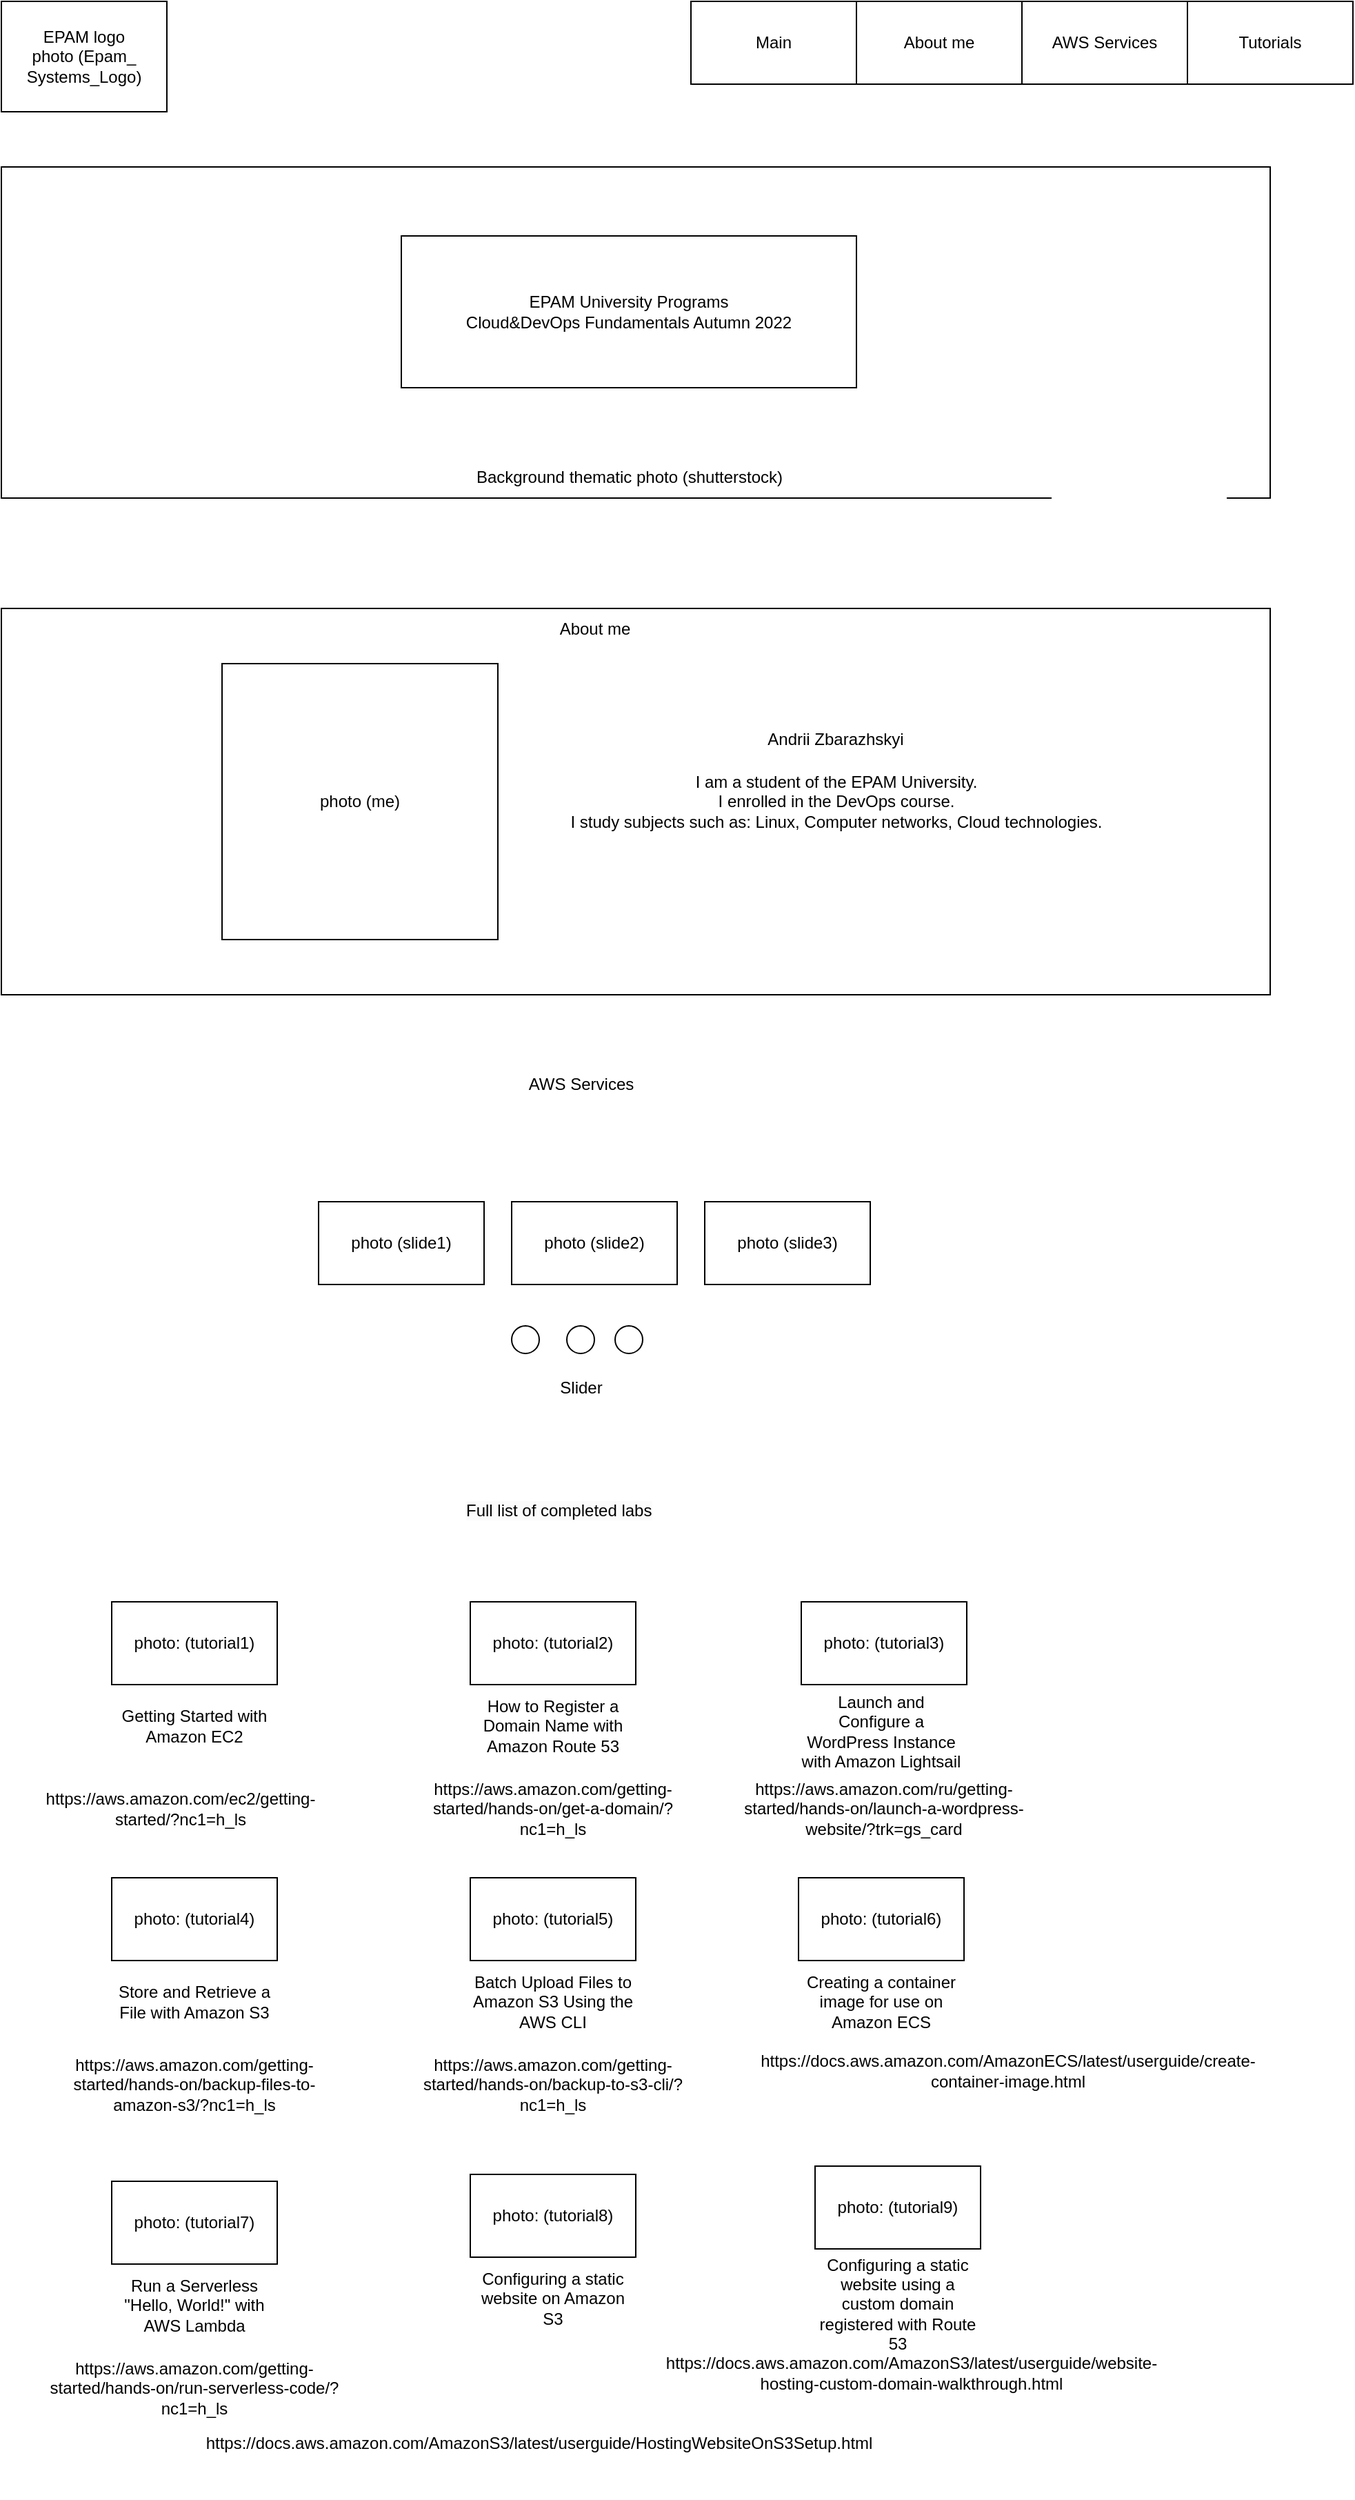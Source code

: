 <mxfile version="20.7.4" type="device"><diagram name="Page-1" id="CRggL2HkTTErNSHl3PP8"><mxGraphModel dx="1434" dy="764" grid="1" gridSize="10" guides="1" tooltips="1" connect="1" arrows="1" fold="1" page="1" pageScale="1" pageWidth="1100" pageHeight="850" math="0" shadow="0"><root><mxCell id="0"/><mxCell id="1" parent="0"/><mxCell id="V3dIh3iju_HQM5nRFX7_-26" value="photo (slide2)" style="rounded=0;whiteSpace=wrap;html=1;" parent="1" vertex="1"><mxGeometry x="490" y="870" width="120" height="60" as="geometry"/></mxCell><mxCell id="V3dIh3iju_HQM5nRFX7_-25" value="photo (slide3)" style="rounded=0;whiteSpace=wrap;html=1;" parent="1" vertex="1"><mxGeometry x="630" y="870" width="120" height="60" as="geometry"/></mxCell><mxCell id="V3dIh3iju_HQM5nRFX7_-21" value="" style="rounded=0;whiteSpace=wrap;html=1;" parent="1" vertex="1"><mxGeometry x="120" y="440" width="920" height="280" as="geometry"/></mxCell><mxCell id="V3dIh3iju_HQM5nRFX7_-2" value="photo (me)" style="whiteSpace=wrap;html=1;aspect=fixed;" parent="1" vertex="1"><mxGeometry x="280" y="480" width="200" height="200" as="geometry"/></mxCell><mxCell id="V3dIh3iju_HQM5nRFX7_-3" value="Andrii Zbarazhskyi" style="text;html=1;strokeColor=none;fillColor=none;align=center;verticalAlign=middle;whiteSpace=wrap;rounded=0;" parent="1" vertex="1"><mxGeometry x="660" y="520" width="130" height="30" as="geometry"/></mxCell><mxCell id="V3dIh3iju_HQM5nRFX7_-6" value="About me" style="text;html=1;align=center;verticalAlign=middle;resizable=0;points=[];autosize=1;strokeColor=none;fillColor=none;" parent="1" vertex="1"><mxGeometry x="515" y="440" width="70" height="30" as="geometry"/></mxCell><mxCell id="V3dIh3iju_HQM5nRFX7_-7" value="I am a student of the EPAM University.&lt;br&gt;I enrolled in the DevOps course.&lt;br&gt;I study subjects such as: Linux, Computer networks, Cloud technologies." style="text;html=1;align=center;verticalAlign=middle;resizable=0;points=[];autosize=1;strokeColor=none;fillColor=none;" parent="1" vertex="1"><mxGeometry x="520" y="550" width="410" height="60" as="geometry"/></mxCell><mxCell id="V3dIh3iju_HQM5nRFX7_-12" value="EPAM logo&lt;br&gt;&lt;span style=&quot;border-color: var(--border-color);&quot;&gt;photo&amp;nbsp;&lt;/span&gt;(Epam_&lt;br&gt;Systems_Logo)" style="rounded=0;whiteSpace=wrap;html=1;" parent="1" vertex="1"><mxGeometry x="120" width="120" height="80" as="geometry"/></mxCell><mxCell id="V3dIh3iju_HQM5nRFX7_-13" value="Main" style="rounded=0;whiteSpace=wrap;html=1;" parent="1" vertex="1"><mxGeometry x="620" width="120" height="60" as="geometry"/></mxCell><mxCell id="V3dIh3iju_HQM5nRFX7_-14" value="About me" style="rounded=0;whiteSpace=wrap;html=1;" parent="1" vertex="1"><mxGeometry x="740" width="120" height="60" as="geometry"/></mxCell><mxCell id="V3dIh3iju_HQM5nRFX7_-15" value="AWS Services" style="rounded=0;whiteSpace=wrap;html=1;" parent="1" vertex="1"><mxGeometry x="860" width="120" height="60" as="geometry"/></mxCell><mxCell id="V3dIh3iju_HQM5nRFX7_-16" value="Tutorials" style="rounded=0;whiteSpace=wrap;html=1;" parent="1" vertex="1"><mxGeometry x="980" width="120" height="60" as="geometry"/></mxCell><mxCell id="V3dIh3iju_HQM5nRFX7_-17" value="" style="rounded=0;whiteSpace=wrap;html=1;" parent="1" vertex="1"><mxGeometry x="120" y="120" width="920" height="240" as="geometry"/></mxCell><mxCell id="V3dIh3iju_HQM5nRFX7_-18" value="EPAM University Programs&lt;br&gt;Cloud&amp;amp;DevOps Fundamentals Autumn 2022" style="rounded=0;whiteSpace=wrap;html=1;" parent="1" vertex="1"><mxGeometry x="410" y="170" width="330" height="110" as="geometry"/></mxCell><mxCell id="V3dIh3iju_HQM5nRFX7_-19" value="&lt;span style=&quot;&quot;&gt;Background thematic photo (shutterstock)&lt;/span&gt;" style="text;html=1;align=center;verticalAlign=middle;resizable=0;points=[];autosize=1;strokeColor=none;fillColor=none;" parent="1" vertex="1"><mxGeometry x="450" y="330" width="250" height="30" as="geometry"/></mxCell><mxCell id="V3dIh3iju_HQM5nRFX7_-22" value="&lt;span style=&quot;&quot;&gt;AWS Services&lt;/span&gt;" style="text;html=1;align=center;verticalAlign=middle;resizable=0;points=[];autosize=1;strokeColor=none;fillColor=none;" parent="1" vertex="1"><mxGeometry x="490" y="770" width="100" height="30" as="geometry"/></mxCell><mxCell id="V3dIh3iju_HQM5nRFX7_-24" value="photo (slide1)" style="rounded=0;whiteSpace=wrap;html=1;" parent="1" vertex="1"><mxGeometry x="350" y="870" width="120" height="60" as="geometry"/></mxCell><mxCell id="V3dIh3iju_HQM5nRFX7_-27" value="" style="ellipse;whiteSpace=wrap;html=1;aspect=fixed;" parent="1" vertex="1"><mxGeometry x="490" y="960" width="20" height="20" as="geometry"/></mxCell><mxCell id="V3dIh3iju_HQM5nRFX7_-28" value="" style="ellipse;whiteSpace=wrap;html=1;aspect=fixed;" parent="1" vertex="1"><mxGeometry x="530" y="960" width="20" height="20" as="geometry"/></mxCell><mxCell id="V3dIh3iju_HQM5nRFX7_-29" value="" style="ellipse;whiteSpace=wrap;html=1;aspect=fixed;" parent="1" vertex="1"><mxGeometry x="565" y="960" width="20" height="20" as="geometry"/></mxCell><mxCell id="V3dIh3iju_HQM5nRFX7_-31" value="Slider" style="text;html=1;align=center;verticalAlign=middle;resizable=0;points=[];autosize=1;strokeColor=none;fillColor=none;" parent="1" vertex="1"><mxGeometry x="515" y="990" width="50" height="30" as="geometry"/></mxCell><mxCell id="V3dIh3iju_HQM5nRFX7_-32" value="&lt;span style=&quot;color: rgb(0, 0, 0); font-family: Helvetica; font-size: 12px; font-style: normal; font-variant-ligatures: normal; font-variant-caps: normal; font-weight: 400; letter-spacing: normal; orphans: 2; text-align: center; text-indent: 0px; text-transform: none; widows: 2; word-spacing: 0px; -webkit-text-stroke-width: 0px; background-color: rgb(251, 251, 251); text-decoration-thickness: initial; text-decoration-style: initial; text-decoration-color: initial; float: none; display: inline !important;&quot;&gt;Full list of completed labs&lt;/span&gt;" style="text;whiteSpace=wrap;html=1;" parent="1" vertex="1"><mxGeometry x="455" y="1080" width="170" height="40" as="geometry"/></mxCell><mxCell id="V3dIh3iju_HQM5nRFX7_-33" value="photo: (tutorial1)" style="rounded=0;whiteSpace=wrap;html=1;" parent="1" vertex="1"><mxGeometry x="200" y="1160" width="120" height="60" as="geometry"/></mxCell><mxCell id="N3pnINFOyrjhZpgDIFEE-2" value="Getting Started with Amazon EC2" style="text;html=1;strokeColor=none;fillColor=none;align=center;verticalAlign=middle;whiteSpace=wrap;rounded=0;" vertex="1" parent="1"><mxGeometry x="200" y="1225" width="120" height="50" as="geometry"/></mxCell><mxCell id="N3pnINFOyrjhZpgDIFEE-5" value="https://aws.amazon.com/ec2/getting-started/?nc1=h_ls" style="text;html=1;strokeColor=none;fillColor=none;align=center;verticalAlign=middle;whiteSpace=wrap;rounded=0;" vertex="1" parent="1"><mxGeometry x="140" y="1270" width="220" height="80" as="geometry"/></mxCell><mxCell id="N3pnINFOyrjhZpgDIFEE-6" value="photo: (tutorial2)" style="rounded=0;whiteSpace=wrap;html=1;" vertex="1" parent="1"><mxGeometry x="460" y="1160" width="120" height="60" as="geometry"/></mxCell><mxCell id="N3pnINFOyrjhZpgDIFEE-7" value="How to Register a Domain Name with Amazon Route 53" style="text;html=1;strokeColor=none;fillColor=none;align=center;verticalAlign=middle;whiteSpace=wrap;rounded=0;" vertex="1" parent="1"><mxGeometry x="460" y="1225" width="120" height="50" as="geometry"/></mxCell><mxCell id="N3pnINFOyrjhZpgDIFEE-8" value="https://aws.amazon.com/getting-started/hands-on/get-a-domain/?nc1=h_ls" style="text;html=1;strokeColor=none;fillColor=none;align=center;verticalAlign=middle;whiteSpace=wrap;rounded=0;" vertex="1" parent="1"><mxGeometry x="410" y="1270" width="220" height="80" as="geometry"/></mxCell><mxCell id="N3pnINFOyrjhZpgDIFEE-9" value="photo: (tutorial3)" style="rounded=0;whiteSpace=wrap;html=1;" vertex="1" parent="1"><mxGeometry x="700" y="1160" width="120" height="60" as="geometry"/></mxCell><mxCell id="N3pnINFOyrjhZpgDIFEE-10" value="Launch and Configure a WordPress Instance with Amazon Lightsail" style="text;html=1;strokeColor=none;fillColor=none;align=center;verticalAlign=middle;whiteSpace=wrap;rounded=0;" vertex="1" parent="1"><mxGeometry x="698" y="1229" width="120" height="50" as="geometry"/></mxCell><mxCell id="N3pnINFOyrjhZpgDIFEE-11" value="https://aws.amazon.com/ru/getting-started/hands-on/launch-a-wordpress-website/?trk=gs_card" style="text;html=1;strokeColor=none;fillColor=none;align=center;verticalAlign=middle;whiteSpace=wrap;rounded=0;" vertex="1" parent="1"><mxGeometry x="650" y="1270" width="220" height="80" as="geometry"/></mxCell><mxCell id="N3pnINFOyrjhZpgDIFEE-12" value="photo: (tutorial4)" style="rounded=0;whiteSpace=wrap;html=1;" vertex="1" parent="1"><mxGeometry x="200" y="1360" width="120" height="60" as="geometry"/></mxCell><mxCell id="N3pnINFOyrjhZpgDIFEE-13" value="Store and Retrieve a File with Amazon S3" style="text;html=1;strokeColor=none;fillColor=none;align=center;verticalAlign=middle;whiteSpace=wrap;rounded=0;" vertex="1" parent="1"><mxGeometry x="200" y="1425" width="120" height="50" as="geometry"/></mxCell><mxCell id="N3pnINFOyrjhZpgDIFEE-14" value="https://aws.amazon.com/getting-started/hands-on/backup-files-to-amazon-s3/?nc1=h_ls" style="text;html=1;strokeColor=none;fillColor=none;align=center;verticalAlign=middle;whiteSpace=wrap;rounded=0;" vertex="1" parent="1"><mxGeometry x="150" y="1470" width="220" height="80" as="geometry"/></mxCell><mxCell id="N3pnINFOyrjhZpgDIFEE-18" value="photo: (tutorial5)" style="rounded=0;whiteSpace=wrap;html=1;" vertex="1" parent="1"><mxGeometry x="460" y="1360" width="120" height="60" as="geometry"/></mxCell><mxCell id="N3pnINFOyrjhZpgDIFEE-19" value="Batch Upload Files to Amazon S3 Using the AWS CLI" style="text;html=1;strokeColor=none;fillColor=none;align=center;verticalAlign=middle;whiteSpace=wrap;rounded=0;" vertex="1" parent="1"><mxGeometry x="460" y="1425" width="120" height="50" as="geometry"/></mxCell><mxCell id="N3pnINFOyrjhZpgDIFEE-20" value="https://aws.amazon.com/getting-started/hands-on/backup-to-s3-cli/?nc1=h_ls" style="text;html=1;strokeColor=none;fillColor=none;align=center;verticalAlign=middle;whiteSpace=wrap;rounded=0;" vertex="1" parent="1"><mxGeometry x="410" y="1470" width="220" height="80" as="geometry"/></mxCell><mxCell id="N3pnINFOyrjhZpgDIFEE-21" value="photo: (tutorial6)" style="rounded=0;whiteSpace=wrap;html=1;" vertex="1" parent="1"><mxGeometry x="698" y="1360" width="120" height="60" as="geometry"/></mxCell><mxCell id="N3pnINFOyrjhZpgDIFEE-22" value="Creating a container image for use on Amazon ECS" style="text;html=1;strokeColor=none;fillColor=none;align=center;verticalAlign=middle;whiteSpace=wrap;rounded=0;" vertex="1" parent="1"><mxGeometry x="698" y="1425" width="120" height="50" as="geometry"/></mxCell><mxCell id="N3pnINFOyrjhZpgDIFEE-23" value="https://docs.aws.amazon.com/AmazonECS/latest/userguide/create-container-image.html" style="text;html=1;strokeColor=none;fillColor=none;align=center;verticalAlign=middle;whiteSpace=wrap;rounded=0;" vertex="1" parent="1"><mxGeometry x="740" y="1460" width="220" height="80" as="geometry"/></mxCell><mxCell id="N3pnINFOyrjhZpgDIFEE-24" value="photo: (tutorial7)" style="rounded=0;whiteSpace=wrap;html=1;" vertex="1" parent="1"><mxGeometry x="200" y="1580" width="120" height="60" as="geometry"/></mxCell><mxCell id="N3pnINFOyrjhZpgDIFEE-25" value="Run a Serverless &quot;Hello, World!&quot; with AWS Lambda" style="text;html=1;strokeColor=none;fillColor=none;align=center;verticalAlign=middle;whiteSpace=wrap;rounded=0;" vertex="1" parent="1"><mxGeometry x="200" y="1645" width="120" height="50" as="geometry"/></mxCell><mxCell id="N3pnINFOyrjhZpgDIFEE-26" value="https://aws.amazon.com/getting-started/hands-on/run-serverless-code/?nc1=h_ls" style="text;html=1;strokeColor=none;fillColor=none;align=center;verticalAlign=middle;whiteSpace=wrap;rounded=0;" vertex="1" parent="1"><mxGeometry x="150" y="1690" width="220" height="80" as="geometry"/></mxCell><mxCell id="N3pnINFOyrjhZpgDIFEE-27" value="photo: (tutorial8)" style="rounded=0;whiteSpace=wrap;html=1;" vertex="1" parent="1"><mxGeometry x="460" y="1575" width="120" height="60" as="geometry"/></mxCell><mxCell id="N3pnINFOyrjhZpgDIFEE-28" value="Configuring a static website on Amazon S3" style="text;html=1;strokeColor=none;fillColor=none;align=center;verticalAlign=middle;whiteSpace=wrap;rounded=0;" vertex="1" parent="1"><mxGeometry x="460" y="1640" width="120" height="50" as="geometry"/></mxCell><mxCell id="N3pnINFOyrjhZpgDIFEE-29" value="https://docs.aws.amazon.com/AmazonS3/latest/userguide/HostingWebsiteOnS3Setup.html" style="text;html=1;strokeColor=none;fillColor=none;align=center;verticalAlign=middle;whiteSpace=wrap;rounded=0;" vertex="1" parent="1"><mxGeometry x="400" y="1730" width="220" height="80" as="geometry"/></mxCell><mxCell id="N3pnINFOyrjhZpgDIFEE-30" value="photo: (tutorial9)" style="rounded=0;whiteSpace=wrap;html=1;" vertex="1" parent="1"><mxGeometry x="710" y="1569" width="120" height="60" as="geometry"/></mxCell><mxCell id="N3pnINFOyrjhZpgDIFEE-31" value="Configuring a static website using a custom domain registered with Route 53" style="text;html=1;strokeColor=none;fillColor=none;align=center;verticalAlign=middle;whiteSpace=wrap;rounded=0;" vertex="1" parent="1"><mxGeometry x="710" y="1644" width="120" height="50" as="geometry"/></mxCell><mxCell id="N3pnINFOyrjhZpgDIFEE-32" value="https://docs.aws.amazon.com/AmazonS3/latest/userguide/website-hosting-custom-domain-walkthrough.html" style="text;html=1;strokeColor=none;fillColor=none;align=center;verticalAlign=middle;whiteSpace=wrap;rounded=0;" vertex="1" parent="1"><mxGeometry x="670" y="1679" width="220" height="80" as="geometry"/></mxCell></root></mxGraphModel></diagram></mxfile>